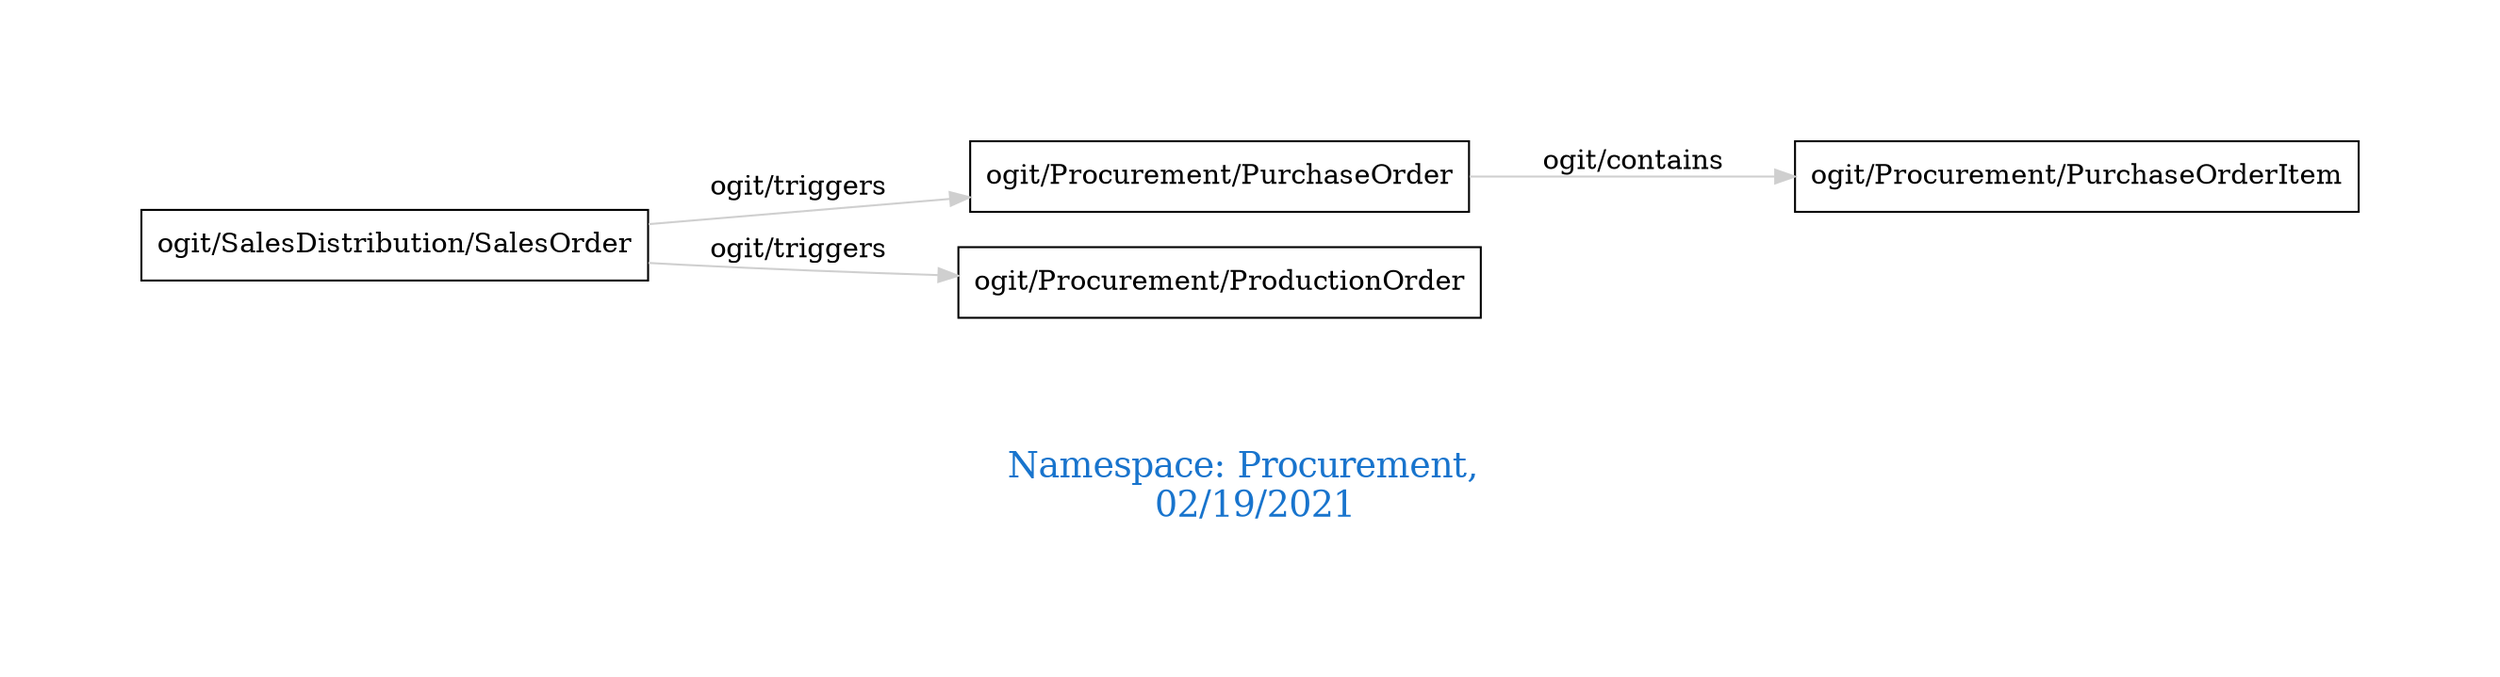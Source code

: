 digraph OGIT_ontology {
 graph [ rankdir= LR,pad=1 
fontsize = 18,
fontcolor= dodgerblue3,label = "\n\n\nNamespace: Procurement, \n 02/19/2021"];
node[shape=polygon];
edge [  color="gray81"];

   "ogit/Procurement/PurchaseOrder" -> "ogit/Procurement/PurchaseOrderItem" [label="   ogit/contains    "];
   "ogit/SalesDistribution/SalesOrder" -> "ogit/Procurement/ProductionOrder" [label="   ogit/triggers    "];
   "ogit/SalesDistribution/SalesOrder" -> "ogit/Procurement/PurchaseOrder" [label="   ogit/triggers    "];
}

